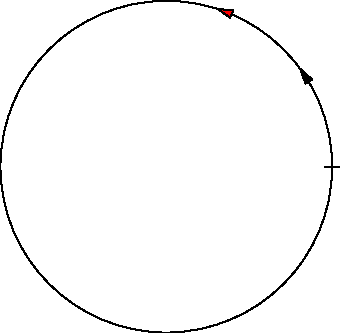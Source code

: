 size(6cm);
bool counterclockwise(path g, int n=10^3)
{
  // Return "true" if "g" (SIMPLE CURVE i.e. NON CROSSED) is counterclockwise
  // Retounre "true" si "g" (NON CROISÉ) est dans le sens contraire des aiguilles d'une montre
  if (!cyclic(g) || length(g)==0) abort("The function 'clocksize' needs cyclic path.");
  pair [] pt;
  real l=length(g),
    step=1/n,
    t=0,
    sa=0;
  do {
    sa +=point(g,t).x * (point(g,t+step).y - point(g,t-step).y);
    t+=step;
  } while (t<l);
  return (sgn(sa) > 0);
}

path counterclockdirected(path g,int n=10^3)
{
  // Return "g" (SIMPLE CURVE i.e. NON CROSSED) counterclockwise
  // Retourne "g" (NON CROISÉ) dans le sens des aiguilles d'une montre
  if (counterclockwise(g,n)) return g; else return reverse(g);
}

path p=unitcircle;
draw(counterclockdirected(reverse(p)),
     Arrow(Relative(.1)), BeginBar);
draw(counterclockdirected(p),
     Arrow(position=Relative(.2),FillDraw(red)), BeginBar);
